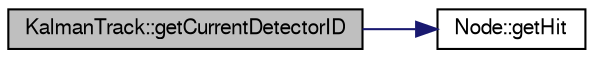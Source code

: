 digraph "KalmanTrack::getCurrentDetectorID"
{
  bgcolor="transparent";
  edge [fontname="FreeSans",fontsize="10",labelfontname="FreeSans",labelfontsize="10"];
  node [fontname="FreeSans",fontsize="10",shape=record];
  rankdir="LR";
  Node1 [label="KalmanTrack::getCurrentDetectorID",height=0.2,width=0.4,color="black", fillcolor="grey75", style="filled" fontcolor="black"];
  Node1 -> Node2 [color="midnightblue",fontsize="10",style="solid",fontname="FreeSans"];
  Node2 [label="Node::getHit",height=0.2,width=0.4,color="black",URL="$df/dd0/classNode.html#ada31df00776ea238180f40cdcb874803"];
}
